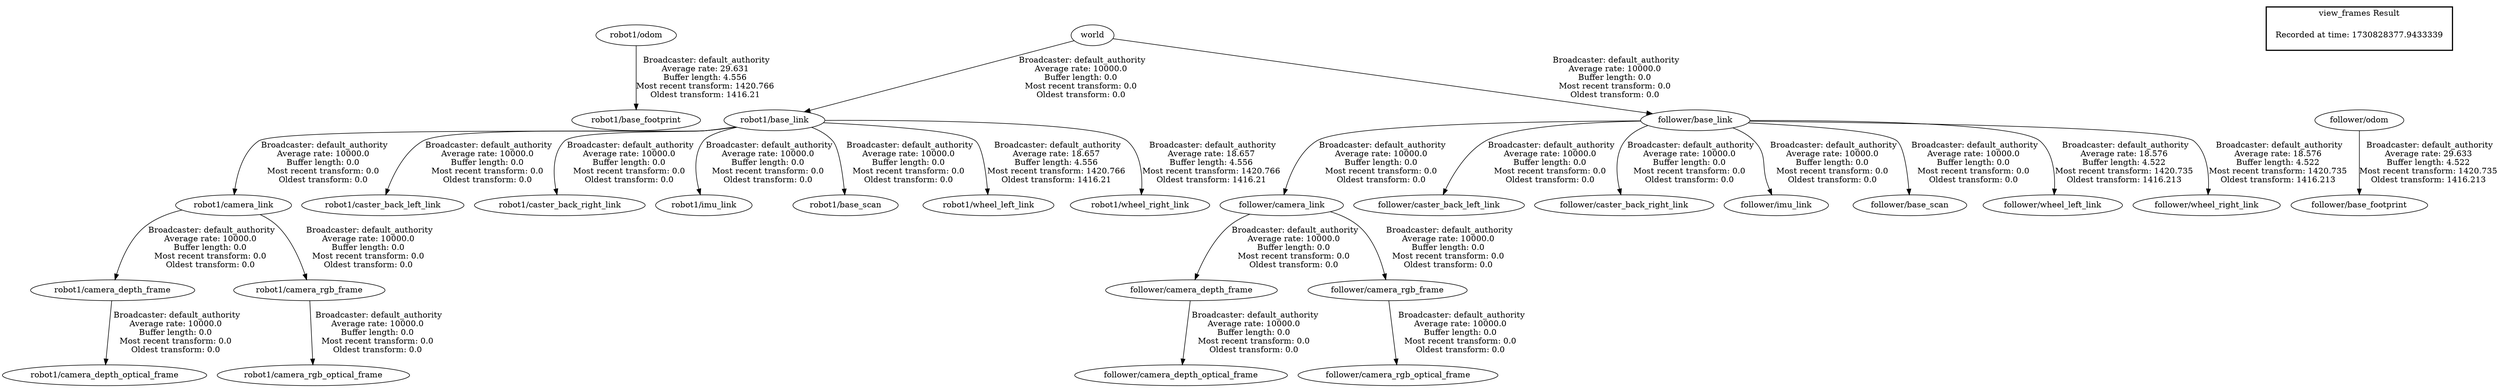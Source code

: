 digraph G {
"robot1/odom" -> "robot1/base_footprint"[label=" Broadcaster: default_authority\nAverage rate: 29.631\nBuffer length: 4.556\nMost recent transform: 1420.766\nOldest transform: 1416.21\n"];
"world" -> "robot1/base_link"[label=" Broadcaster: default_authority\nAverage rate: 10000.0\nBuffer length: 0.0\nMost recent transform: 0.0\nOldest transform: 0.0\n"];
"robot1/camera_link" -> "robot1/camera_depth_frame"[label=" Broadcaster: default_authority\nAverage rate: 10000.0\nBuffer length: 0.0\nMost recent transform: 0.0\nOldest transform: 0.0\n"];
"robot1/base_link" -> "robot1/camera_link"[label=" Broadcaster: default_authority\nAverage rate: 10000.0\nBuffer length: 0.0\nMost recent transform: 0.0\nOldest transform: 0.0\n"];
"robot1/camera_depth_frame" -> "robot1/camera_depth_optical_frame"[label=" Broadcaster: default_authority\nAverage rate: 10000.0\nBuffer length: 0.0\nMost recent transform: 0.0\nOldest transform: 0.0\n"];
"robot1/camera_link" -> "robot1/camera_rgb_frame"[label=" Broadcaster: default_authority\nAverage rate: 10000.0\nBuffer length: 0.0\nMost recent transform: 0.0\nOldest transform: 0.0\n"];
"robot1/camera_rgb_frame" -> "robot1/camera_rgb_optical_frame"[label=" Broadcaster: default_authority\nAverage rate: 10000.0\nBuffer length: 0.0\nMost recent transform: 0.0\nOldest transform: 0.0\n"];
"robot1/base_link" -> "robot1/caster_back_left_link"[label=" Broadcaster: default_authority\nAverage rate: 10000.0\nBuffer length: 0.0\nMost recent transform: 0.0\nOldest transform: 0.0\n"];
"robot1/base_link" -> "robot1/caster_back_right_link"[label=" Broadcaster: default_authority\nAverage rate: 10000.0\nBuffer length: 0.0\nMost recent transform: 0.0\nOldest transform: 0.0\n"];
"robot1/base_link" -> "robot1/imu_link"[label=" Broadcaster: default_authority\nAverage rate: 10000.0\nBuffer length: 0.0\nMost recent transform: 0.0\nOldest transform: 0.0\n"];
"robot1/base_link" -> "robot1/base_scan"[label=" Broadcaster: default_authority\nAverage rate: 10000.0\nBuffer length: 0.0\nMost recent transform: 0.0\nOldest transform: 0.0\n"];
"robot1/base_link" -> "robot1/wheel_left_link"[label=" Broadcaster: default_authority\nAverage rate: 18.657\nBuffer length: 4.556\nMost recent transform: 1420.766\nOldest transform: 1416.21\n"];
"robot1/base_link" -> "robot1/wheel_right_link"[label=" Broadcaster: default_authority\nAverage rate: 18.657\nBuffer length: 4.556\nMost recent transform: 1420.766\nOldest transform: 1416.21\n"];
"world" -> "follower/base_link"[label=" Broadcaster: default_authority\nAverage rate: 10000.0\nBuffer length: 0.0\nMost recent transform: 0.0\nOldest transform: 0.0\n"];
"follower/odom" -> "follower/base_footprint"[label=" Broadcaster: default_authority\nAverage rate: 29.633\nBuffer length: 4.522\nMost recent transform: 1420.735\nOldest transform: 1416.213\n"];
"follower/camera_link" -> "follower/camera_depth_frame"[label=" Broadcaster: default_authority\nAverage rate: 10000.0\nBuffer length: 0.0\nMost recent transform: 0.0\nOldest transform: 0.0\n"];
"follower/base_link" -> "follower/camera_link"[label=" Broadcaster: default_authority\nAverage rate: 10000.0\nBuffer length: 0.0\nMost recent transform: 0.0\nOldest transform: 0.0\n"];
"follower/camera_depth_frame" -> "follower/camera_depth_optical_frame"[label=" Broadcaster: default_authority\nAverage rate: 10000.0\nBuffer length: 0.0\nMost recent transform: 0.0\nOldest transform: 0.0\n"];
"follower/camera_link" -> "follower/camera_rgb_frame"[label=" Broadcaster: default_authority\nAverage rate: 10000.0\nBuffer length: 0.0\nMost recent transform: 0.0\nOldest transform: 0.0\n"];
"follower/camera_rgb_frame" -> "follower/camera_rgb_optical_frame"[label=" Broadcaster: default_authority\nAverage rate: 10000.0\nBuffer length: 0.0\nMost recent transform: 0.0\nOldest transform: 0.0\n"];
"follower/base_link" -> "follower/caster_back_left_link"[label=" Broadcaster: default_authority\nAverage rate: 10000.0\nBuffer length: 0.0\nMost recent transform: 0.0\nOldest transform: 0.0\n"];
"follower/base_link" -> "follower/caster_back_right_link"[label=" Broadcaster: default_authority\nAverage rate: 10000.0\nBuffer length: 0.0\nMost recent transform: 0.0\nOldest transform: 0.0\n"];
"follower/base_link" -> "follower/imu_link"[label=" Broadcaster: default_authority\nAverage rate: 10000.0\nBuffer length: 0.0\nMost recent transform: 0.0\nOldest transform: 0.0\n"];
"follower/base_link" -> "follower/base_scan"[label=" Broadcaster: default_authority\nAverage rate: 10000.0\nBuffer length: 0.0\nMost recent transform: 0.0\nOldest transform: 0.0\n"];
"follower/base_link" -> "follower/wheel_left_link"[label=" Broadcaster: default_authority\nAverage rate: 18.576\nBuffer length: 4.522\nMost recent transform: 1420.735\nOldest transform: 1416.213\n"];
"follower/base_link" -> "follower/wheel_right_link"[label=" Broadcaster: default_authority\nAverage rate: 18.576\nBuffer length: 4.522\nMost recent transform: 1420.735\nOldest transform: 1416.213\n"];
edge [style=invis];
 subgraph cluster_legend { style=bold; color=black; label ="view_frames Result";
"Recorded at time: 1730828377.9433339"[ shape=plaintext ] ;
}->"follower/odom";
}